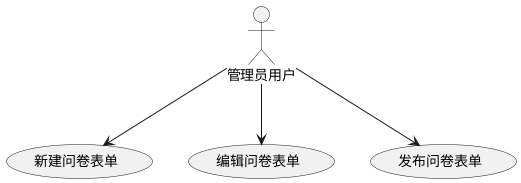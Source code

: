 /** 标题注释区
@startuml
'配置区

' 顶部
'header 食途科技
'title 登录/注册
'主体区

管理员用户 --> (新建问卷表单)
管理员用户 --> (编辑问卷表单)
管理员用户 --> (发布问卷表单)



'尾部
'caption
'说明:
'登录/注册用例
'
'end caption


'样式区
<style>

caption{
FontColor Black
}
header{
FontColor Black
FontSize 18
}
</style>

@enduml

@startuml
help themes
@enduml

